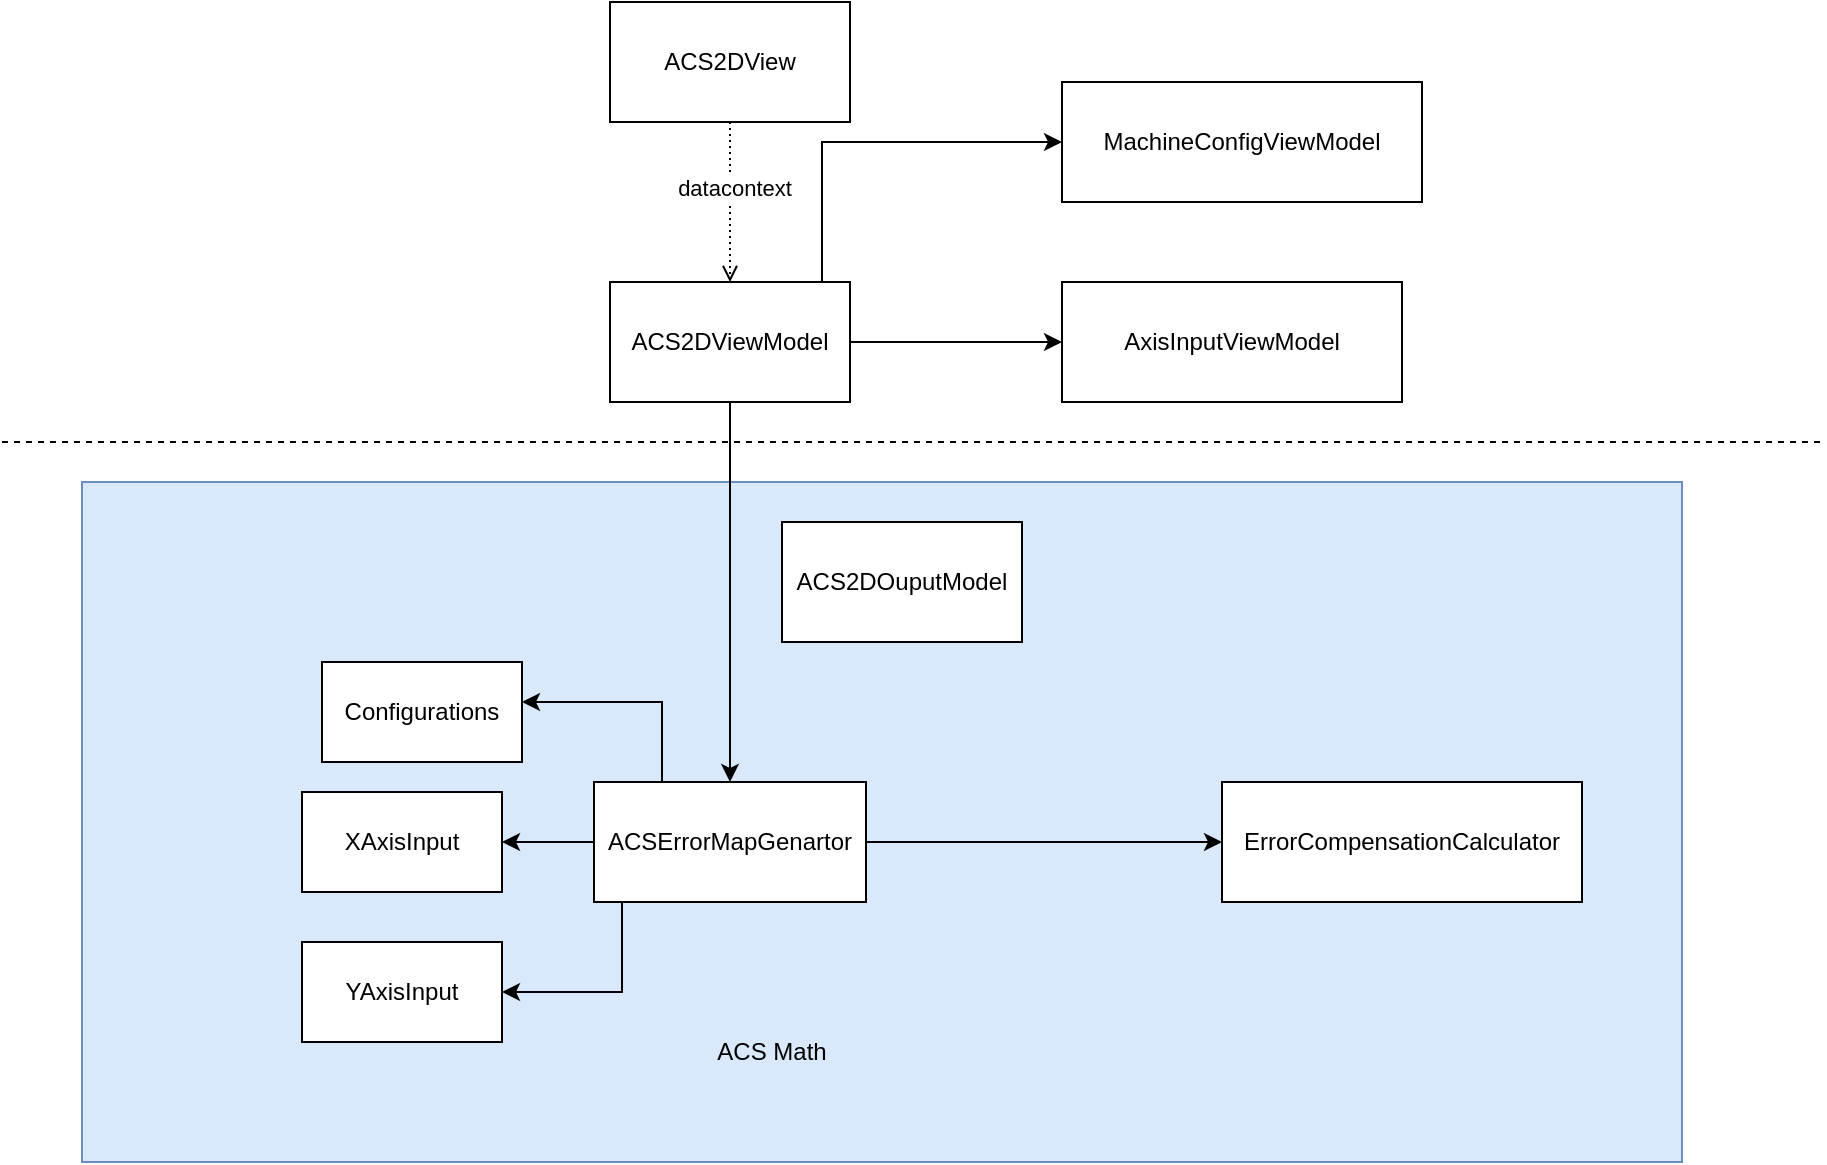 <mxfile version="27.1.0">
  <diagram name="Page-1" id="X4NPA6toyjlKpXcxAY9p">
    <mxGraphModel dx="2307" dy="811" grid="1" gridSize="10" guides="1" tooltips="1" connect="1" arrows="1" fold="1" page="1" pageScale="1" pageWidth="827" pageHeight="1169" math="0" shadow="0">
      <root>
        <mxCell id="0" />
        <mxCell id="1" parent="0" />
        <mxCell id="vS3ZMgYqJ8hWyJVhfJJU-5" value="" style="rounded=0;whiteSpace=wrap;html=1;fillColor=#dae8fc;strokeColor=#6c8ebf;" vertex="1" parent="1">
          <mxGeometry x="30" y="290" width="800" height="340" as="geometry" />
        </mxCell>
        <mxCell id="vS3ZMgYqJ8hWyJVhfJJU-3" style="edgeStyle=orthogonalEdgeStyle;rounded=0;orthogonalLoop=1;jettySize=auto;html=1;endArrow=open;endFill=0;dashed=1;dashPattern=1 2;" edge="1" parent="1" source="vS3ZMgYqJ8hWyJVhfJJU-1" target="vS3ZMgYqJ8hWyJVhfJJU-2">
          <mxGeometry relative="1" as="geometry" />
        </mxCell>
        <mxCell id="vS3ZMgYqJ8hWyJVhfJJU-4" value="datacontext" style="edgeLabel;html=1;align=center;verticalAlign=middle;resizable=0;points=[];" vertex="1" connectable="0" parent="vS3ZMgYqJ8hWyJVhfJJU-3">
          <mxGeometry x="-0.175" y="2" relative="1" as="geometry">
            <mxPoint as="offset" />
          </mxGeometry>
        </mxCell>
        <mxCell id="vS3ZMgYqJ8hWyJVhfJJU-1" value="ACS2DView" style="rounded=0;whiteSpace=wrap;html=1;" vertex="1" parent="1">
          <mxGeometry x="294" y="50" width="120" height="60" as="geometry" />
        </mxCell>
        <mxCell id="vS3ZMgYqJ8hWyJVhfJJU-11" style="edgeStyle=orthogonalEdgeStyle;rounded=0;orthogonalLoop=1;jettySize=auto;html=1;" edge="1" parent="1" source="vS3ZMgYqJ8hWyJVhfJJU-2" target="vS3ZMgYqJ8hWyJVhfJJU-10">
          <mxGeometry relative="1" as="geometry" />
        </mxCell>
        <mxCell id="vS3ZMgYqJ8hWyJVhfJJU-21" style="edgeStyle=orthogonalEdgeStyle;rounded=0;orthogonalLoop=1;jettySize=auto;html=1;" edge="1" parent="1" source="vS3ZMgYqJ8hWyJVhfJJU-2" target="vS3ZMgYqJ8hWyJVhfJJU-19">
          <mxGeometry relative="1" as="geometry">
            <Array as="points">
              <mxPoint x="400" y="120" />
            </Array>
          </mxGeometry>
        </mxCell>
        <mxCell id="vS3ZMgYqJ8hWyJVhfJJU-22" style="edgeStyle=orthogonalEdgeStyle;rounded=0;orthogonalLoop=1;jettySize=auto;html=1;" edge="1" parent="1" source="vS3ZMgYqJ8hWyJVhfJJU-2" target="vS3ZMgYqJ8hWyJVhfJJU-20">
          <mxGeometry relative="1" as="geometry" />
        </mxCell>
        <mxCell id="vS3ZMgYqJ8hWyJVhfJJU-2" value="ACS2DViewModel" style="rounded=0;whiteSpace=wrap;html=1;" vertex="1" parent="1">
          <mxGeometry x="294" y="190" width="120" height="60" as="geometry" />
        </mxCell>
        <mxCell id="vS3ZMgYqJ8hWyJVhfJJU-6" value="ACS Math" style="text;html=1;align=center;verticalAlign=middle;whiteSpace=wrap;rounded=0;" vertex="1" parent="1">
          <mxGeometry x="345" y="560" width="60" height="30" as="geometry" />
        </mxCell>
        <mxCell id="vS3ZMgYqJ8hWyJVhfJJU-7" value="Configurations" style="rounded=0;whiteSpace=wrap;html=1;" vertex="1" parent="1">
          <mxGeometry x="150" y="380" width="100" height="50" as="geometry" />
        </mxCell>
        <mxCell id="vS3ZMgYqJ8hWyJVhfJJU-8" value="XAxisInput" style="rounded=0;whiteSpace=wrap;html=1;" vertex="1" parent="1">
          <mxGeometry x="140" y="445" width="100" height="50" as="geometry" />
        </mxCell>
        <mxCell id="vS3ZMgYqJ8hWyJVhfJJU-9" value="YAxisInput" style="rounded=0;whiteSpace=wrap;html=1;" vertex="1" parent="1">
          <mxGeometry x="140" y="520" width="100" height="50" as="geometry" />
        </mxCell>
        <mxCell id="vS3ZMgYqJ8hWyJVhfJJU-12" style="edgeStyle=orthogonalEdgeStyle;rounded=0;orthogonalLoop=1;jettySize=auto;html=1;" edge="1" parent="1" source="vS3ZMgYqJ8hWyJVhfJJU-10" target="vS3ZMgYqJ8hWyJVhfJJU-9">
          <mxGeometry relative="1" as="geometry">
            <Array as="points">
              <mxPoint x="300" y="545" />
            </Array>
          </mxGeometry>
        </mxCell>
        <mxCell id="vS3ZMgYqJ8hWyJVhfJJU-13" style="edgeStyle=orthogonalEdgeStyle;rounded=0;orthogonalLoop=1;jettySize=auto;html=1;" edge="1" parent="1" source="vS3ZMgYqJ8hWyJVhfJJU-10" target="vS3ZMgYqJ8hWyJVhfJJU-8">
          <mxGeometry relative="1" as="geometry" />
        </mxCell>
        <mxCell id="vS3ZMgYqJ8hWyJVhfJJU-14" style="edgeStyle=orthogonalEdgeStyle;rounded=0;orthogonalLoop=1;jettySize=auto;html=1;" edge="1" parent="1" source="vS3ZMgYqJ8hWyJVhfJJU-10" target="vS3ZMgYqJ8hWyJVhfJJU-7">
          <mxGeometry relative="1" as="geometry">
            <Array as="points">
              <mxPoint x="320" y="400" />
            </Array>
          </mxGeometry>
        </mxCell>
        <mxCell id="vS3ZMgYqJ8hWyJVhfJJU-16" style="edgeStyle=orthogonalEdgeStyle;rounded=0;orthogonalLoop=1;jettySize=auto;html=1;" edge="1" parent="1" source="vS3ZMgYqJ8hWyJVhfJJU-10" target="vS3ZMgYqJ8hWyJVhfJJU-15">
          <mxGeometry relative="1" as="geometry" />
        </mxCell>
        <mxCell id="vS3ZMgYqJ8hWyJVhfJJU-10" value="ACSErrorMapGenartor" style="rounded=0;whiteSpace=wrap;html=1;" vertex="1" parent="1">
          <mxGeometry x="286" y="440" width="136" height="60" as="geometry" />
        </mxCell>
        <mxCell id="vS3ZMgYqJ8hWyJVhfJJU-15" value="ErrorCompensationCalculator" style="rounded=0;whiteSpace=wrap;html=1;" vertex="1" parent="1">
          <mxGeometry x="600" y="440" width="180" height="60" as="geometry" />
        </mxCell>
        <mxCell id="vS3ZMgYqJ8hWyJVhfJJU-17" value="ACS2DOuputModel" style="rounded=0;whiteSpace=wrap;html=1;" vertex="1" parent="1">
          <mxGeometry x="380" y="310" width="120" height="60" as="geometry" />
        </mxCell>
        <mxCell id="vS3ZMgYqJ8hWyJVhfJJU-18" value="" style="endArrow=none;dashed=1;html=1;rounded=0;" edge="1" parent="1">
          <mxGeometry width="50" height="50" relative="1" as="geometry">
            <mxPoint x="-10" y="270" as="sourcePoint" />
            <mxPoint x="900" y="270" as="targetPoint" />
          </mxGeometry>
        </mxCell>
        <mxCell id="vS3ZMgYqJ8hWyJVhfJJU-19" value="MachineConfigViewModel" style="rounded=0;whiteSpace=wrap;html=1;" vertex="1" parent="1">
          <mxGeometry x="520" y="90" width="180" height="60" as="geometry" />
        </mxCell>
        <mxCell id="vS3ZMgYqJ8hWyJVhfJJU-20" value="AxisInputViewModel" style="rounded=0;whiteSpace=wrap;html=1;" vertex="1" parent="1">
          <mxGeometry x="520" y="190" width="170" height="60" as="geometry" />
        </mxCell>
      </root>
    </mxGraphModel>
  </diagram>
</mxfile>
